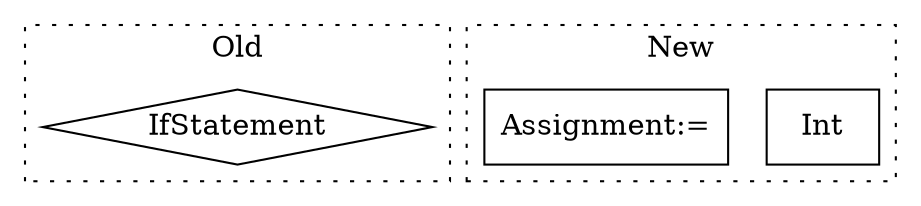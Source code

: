 digraph G {
subgraph cluster0 {
1 [label="IfStatement" a="25" s="2159,2202" l="4,2" shape="diamond"];
label = "Old";
style="dotted";
}
subgraph cluster1 {
2 [label="Int" a="32" s="1149,1154" l="4,1" shape="box"];
3 [label="Assignment:=" a="7" s="1118" l="2" shape="box"];
label = "New";
style="dotted";
}
}